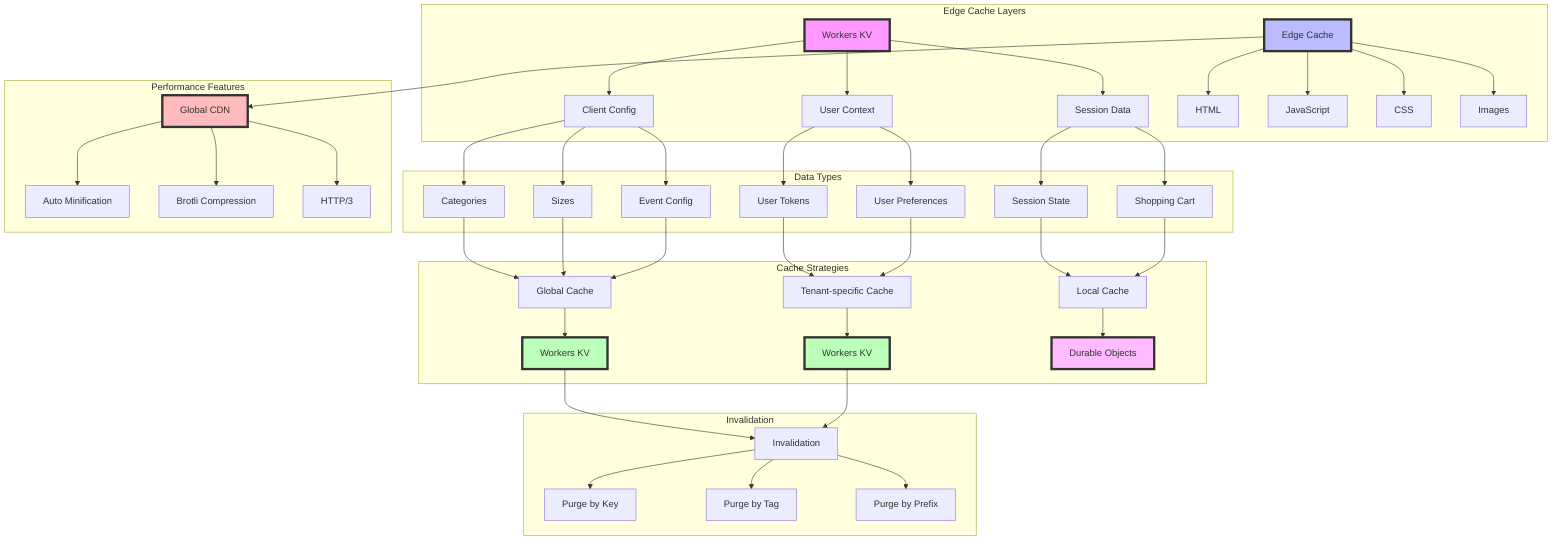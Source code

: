 graph TD
    subgraph "Edge Cache Layers"
        A[Workers KV] --> C[Client Config]
        A --> U[User Context]
        A --> S[Session Data]
        
        E[Edge Cache] --> H[HTML]
        E --> J[JavaScript]
        E --> CS[CSS]
        E --> I[Images]
    end
    
    subgraph "Data Types"
        C --> CC[Categories]
        C --> SC[Sizes]
        C --> EC[Event Config]
        
        U --> UT[User Tokens]
        U --> UP[User Preferences]
        
        S --> ST[Session State]
        S --> SC2[Shopping Cart]
    end
    
    subgraph "Cache Strategies"
        CC & SC & EC --> G[Global Cache]
        UT & UP --> T[Tenant-specific Cache]
        ST & SC2 --> L[Local Cache]
        
        G --> KV1[Workers KV]
        T --> KV2[Workers KV]
        L --> DO[Durable Objects]
    end
    
    subgraph "Invalidation"
        KV1 & KV2 --> IV[Invalidation]
        IV --> P1[Purge by Key]
        IV --> P2[Purge by Tag]
        IV --> P3[Purge by Prefix]
    end
    
    subgraph "Performance Features"
        E --> CDN[Global CDN]
        CDN --> CF1[Auto Minification]
        CDN --> CF2[Brotli Compression]
        CDN --> CF3[HTTP/3]
    end

    style A fill:#f9f,stroke:#333,stroke-width:4px
    style E fill:#bbf,stroke:#333,stroke-width:4px
    style KV1 fill:#bfb,stroke:#333,stroke-width:4px
    style KV2 fill:#bfb,stroke:#333,stroke-width:4px
    style DO fill:#fbf,stroke:#333,stroke-width:4px
    style CDN fill:#fbb,stroke:#333,stroke-width:4px